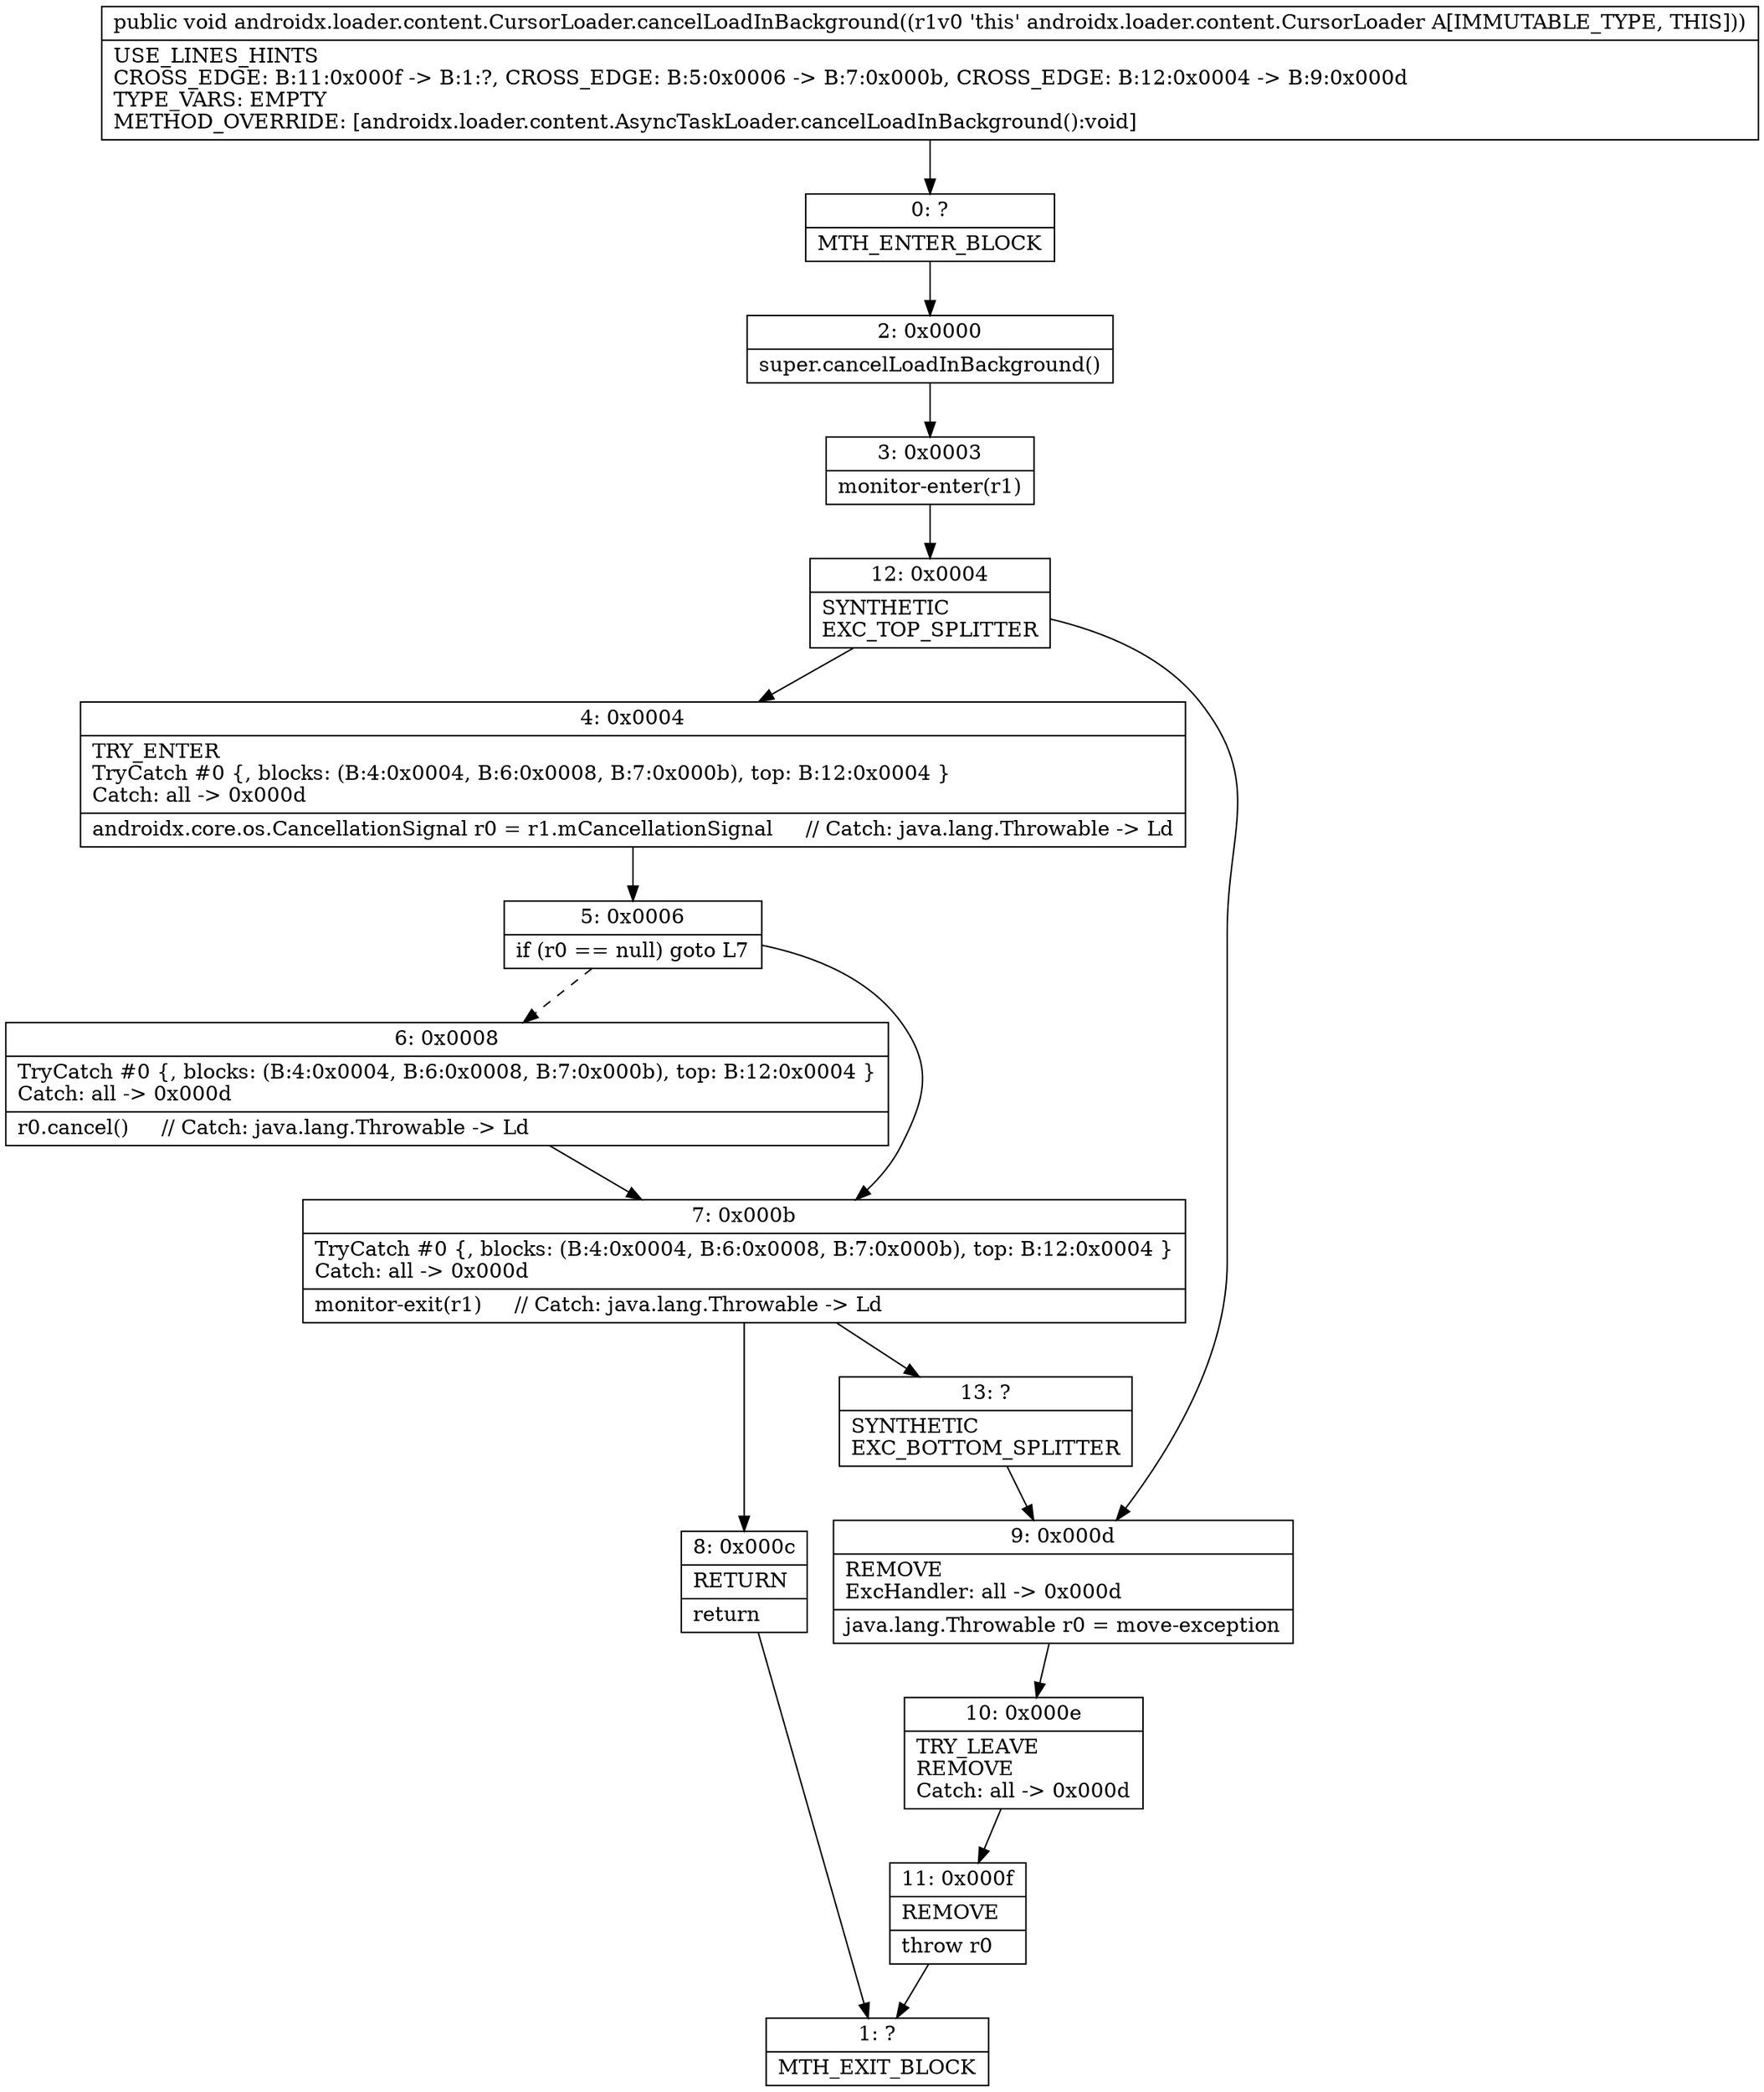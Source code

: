 digraph "CFG forandroidx.loader.content.CursorLoader.cancelLoadInBackground()V" {
Node_0 [shape=record,label="{0\:\ ?|MTH_ENTER_BLOCK\l}"];
Node_2 [shape=record,label="{2\:\ 0x0000|super.cancelLoadInBackground()\l}"];
Node_3 [shape=record,label="{3\:\ 0x0003|monitor\-enter(r1)\l}"];
Node_12 [shape=record,label="{12\:\ 0x0004|SYNTHETIC\lEXC_TOP_SPLITTER\l}"];
Node_4 [shape=record,label="{4\:\ 0x0004|TRY_ENTER\lTryCatch #0 \{, blocks: (B:4:0x0004, B:6:0x0008, B:7:0x000b), top: B:12:0x0004 \}\lCatch: all \-\> 0x000d\l|androidx.core.os.CancellationSignal r0 = r1.mCancellationSignal     \/\/ Catch: java.lang.Throwable \-\> Ld\l}"];
Node_5 [shape=record,label="{5\:\ 0x0006|if (r0 == null) goto L7\l}"];
Node_6 [shape=record,label="{6\:\ 0x0008|TryCatch #0 \{, blocks: (B:4:0x0004, B:6:0x0008, B:7:0x000b), top: B:12:0x0004 \}\lCatch: all \-\> 0x000d\l|r0.cancel()     \/\/ Catch: java.lang.Throwable \-\> Ld\l}"];
Node_7 [shape=record,label="{7\:\ 0x000b|TryCatch #0 \{, blocks: (B:4:0x0004, B:6:0x0008, B:7:0x000b), top: B:12:0x0004 \}\lCatch: all \-\> 0x000d\l|monitor\-exit(r1)     \/\/ Catch: java.lang.Throwable \-\> Ld\l}"];
Node_8 [shape=record,label="{8\:\ 0x000c|RETURN\l|return\l}"];
Node_1 [shape=record,label="{1\:\ ?|MTH_EXIT_BLOCK\l}"];
Node_13 [shape=record,label="{13\:\ ?|SYNTHETIC\lEXC_BOTTOM_SPLITTER\l}"];
Node_9 [shape=record,label="{9\:\ 0x000d|REMOVE\lExcHandler: all \-\> 0x000d\l|java.lang.Throwable r0 = move\-exception\l}"];
Node_10 [shape=record,label="{10\:\ 0x000e|TRY_LEAVE\lREMOVE\lCatch: all \-\> 0x000d\l}"];
Node_11 [shape=record,label="{11\:\ 0x000f|REMOVE\l|throw r0\l}"];
MethodNode[shape=record,label="{public void androidx.loader.content.CursorLoader.cancelLoadInBackground((r1v0 'this' androidx.loader.content.CursorLoader A[IMMUTABLE_TYPE, THIS]))  | USE_LINES_HINTS\lCROSS_EDGE: B:11:0x000f \-\> B:1:?, CROSS_EDGE: B:5:0x0006 \-\> B:7:0x000b, CROSS_EDGE: B:12:0x0004 \-\> B:9:0x000d\lTYPE_VARS: EMPTY\lMETHOD_OVERRIDE: [androidx.loader.content.AsyncTaskLoader.cancelLoadInBackground():void]\l}"];
MethodNode -> Node_0;Node_0 -> Node_2;
Node_2 -> Node_3;
Node_3 -> Node_12;
Node_12 -> Node_4;
Node_12 -> Node_9;
Node_4 -> Node_5;
Node_5 -> Node_6[style=dashed];
Node_5 -> Node_7;
Node_6 -> Node_7;
Node_7 -> Node_8;
Node_7 -> Node_13;
Node_8 -> Node_1;
Node_13 -> Node_9;
Node_9 -> Node_10;
Node_10 -> Node_11;
Node_11 -> Node_1;
}

